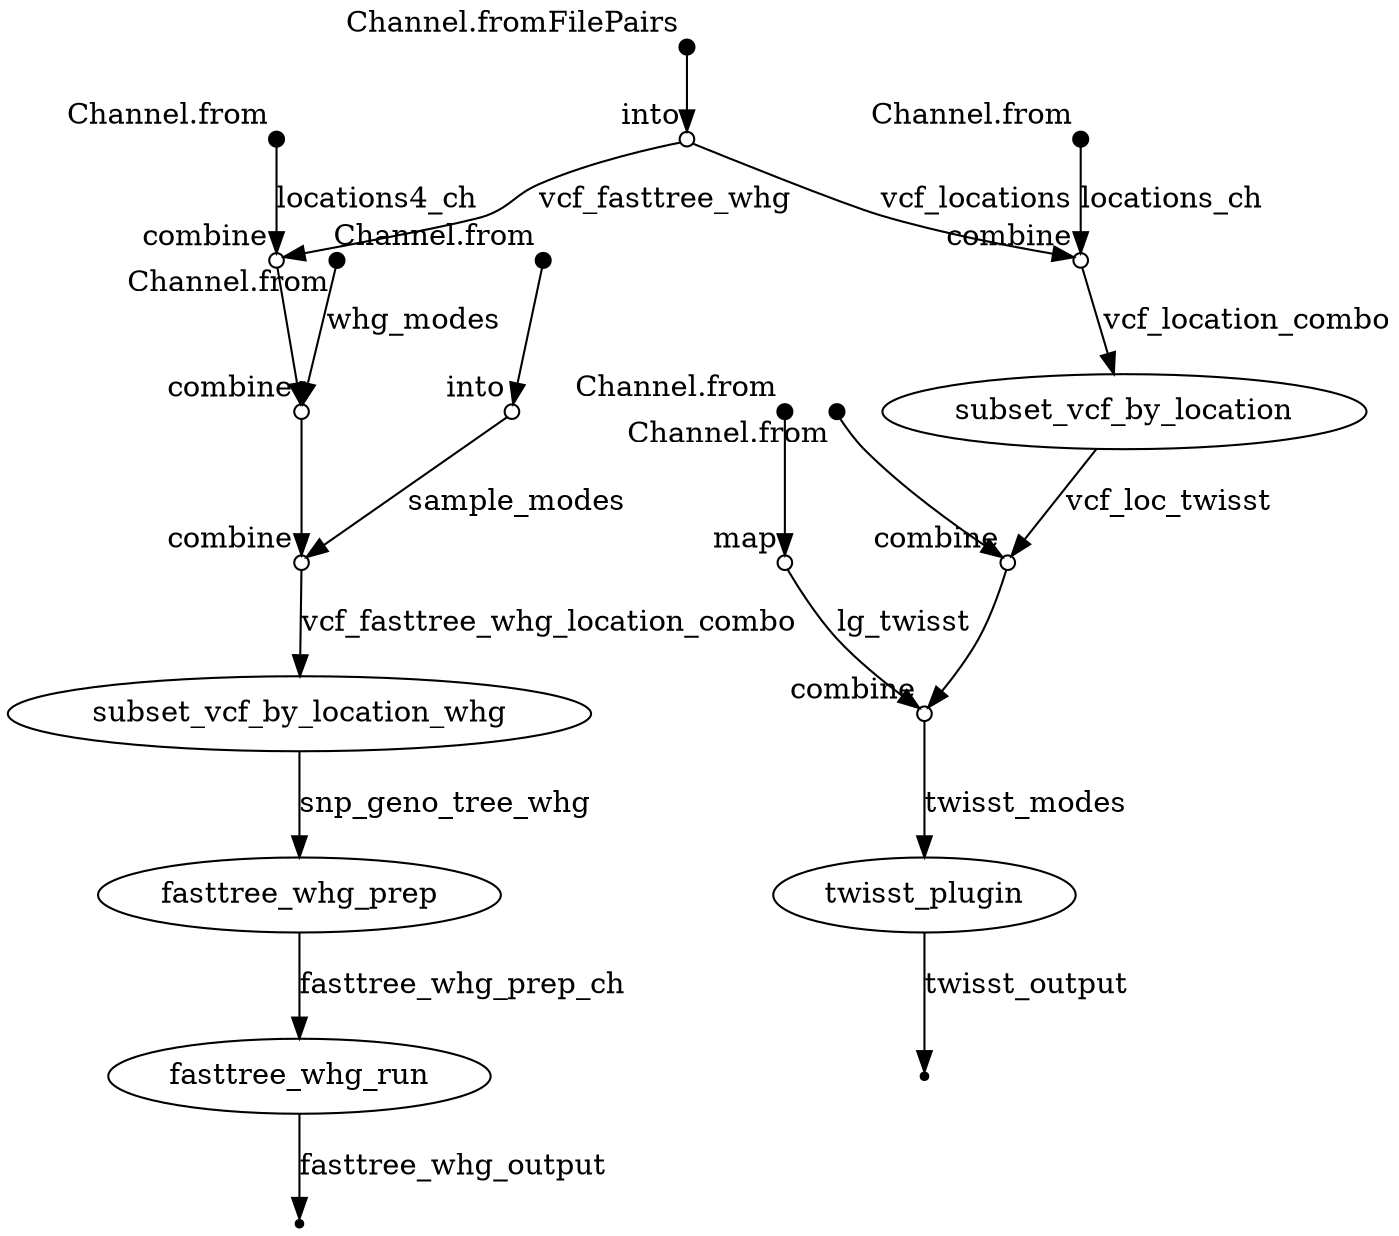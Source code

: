 digraph "analysis_phylo" {
p0 [shape=point,label="",fixedsize=true,width=0.1,xlabel="Channel.fromFilePairs"];
p1 [shape=circle,label="",fixedsize=true,width=0.1,xlabel="into"];
p0 -> p1;

p1 [shape=circle,label="",fixedsize=true,width=0.1,xlabel="into"];
p6 [shape=circle,label="",fixedsize=true,width=0.1,xlabel="combine"];
p1 -> p6 [label="vcf_fasttree_whg"];

p1 [shape=circle,label="",fixedsize=true,width=0.1,xlabel="into"];
p14 [shape=circle,label="",fixedsize=true,width=0.1,xlabel="combine"];
p1 -> p14 [label="vcf_locations"];

p2 [shape=point,label="",fixedsize=true,width=0.1,xlabel="Channel.from"];
p6 [shape=circle,label="",fixedsize=true,width=0.1,xlabel="combine"];
p2 -> p6 [label="locations4_ch"];

p3 [shape=point,label="",fixedsize=true,width=0.1,xlabel="Channel.from"];
p7 [shape=circle,label="",fixedsize=true,width=0.1,xlabel="combine"];
p3 -> p7 [label="whg_modes"];

p4 [shape=point,label="",fixedsize=true,width=0.1,xlabel="Channel.from"];
p5 [shape=circle,label="",fixedsize=true,width=0.1,xlabel="into"];
p4 -> p5;

p5 [shape=circle,label="",fixedsize=true,width=0.1,xlabel="into"];
p8 [shape=circle,label="",fixedsize=true,width=0.1,xlabel="combine"];
p5 -> p8 [label="sample_modes"];

p6 [shape=circle,label="",fixedsize=true,width=0.1,xlabel="combine"];
p7 [shape=circle,label="",fixedsize=true,width=0.1,xlabel="combine"];
p6 -> p7;

p7 [shape=circle,label="",fixedsize=true,width=0.1,xlabel="combine"];
p8 [shape=circle,label="",fixedsize=true,width=0.1,xlabel="combine"];
p7 -> p8;

p8 [shape=circle,label="",fixedsize=true,width=0.1,xlabel="combine"];
p9 [label="subset_vcf_by_location_whg"];
p8 -> p9 [label="vcf_fasttree_whg_location_combo"];

p9 [label="subset_vcf_by_location_whg"];
p10 [label="fasttree_whg_prep"];
p9 -> p10 [label="snp_geno_tree_whg"];

p10 [label="fasttree_whg_prep"];
p11 [label="fasttree_whg_run"];
p10 -> p11 [label="fasttree_whg_prep_ch"];

p11 [label="fasttree_whg_run"];
p12 [shape=point];
p11 -> p12 [label="fasttree_whg_output"];

p13 [shape=point,label="",fixedsize=true,width=0.1,xlabel="Channel.from"];
p14 [shape=circle,label="",fixedsize=true,width=0.1,xlabel="combine"];
p13 -> p14 [label="locations_ch"];

p14 [shape=circle,label="",fixedsize=true,width=0.1,xlabel="combine"];
p17 [label="subset_vcf_by_location"];
p14 -> p17 [label="vcf_location_combo"];

p15 [shape=point,label="",fixedsize=true,width=0.1,xlabel="Channel.from"];
p16 [shape=circle,label="",fixedsize=true,width=0.1,xlabel="map"];
p15 -> p16;

p16 [shape=circle,label="",fixedsize=true,width=0.1,xlabel="map"];
p20 [shape=circle,label="",fixedsize=true,width=0.1,xlabel="combine"];
p16 -> p20 [label="lg_twisst"];

p17 [label="subset_vcf_by_location"];
p19 [shape=circle,label="",fixedsize=true,width=0.1,xlabel="combine"];
p17 -> p19 [label="vcf_loc_twisst"];

p18 [shape=point,label="",fixedsize=true,width=0.1,xlabel="Channel.from"];
p19 [shape=circle,label="",fixedsize=true,width=0.1,xlabel="combine"];
p18 -> p19;

p19 [shape=circle,label="",fixedsize=true,width=0.1,xlabel="combine"];
p20 [shape=circle,label="",fixedsize=true,width=0.1,xlabel="combine"];
p19 -> p20;

p20 [shape=circle,label="",fixedsize=true,width=0.1,xlabel="combine"];
p21 [label="twisst_plugin"];
p20 -> p21 [label="twisst_modes"];

p21 [label="twisst_plugin"];
p22 [shape=point];
p21 -> p22 [label="twisst_output"];

}
